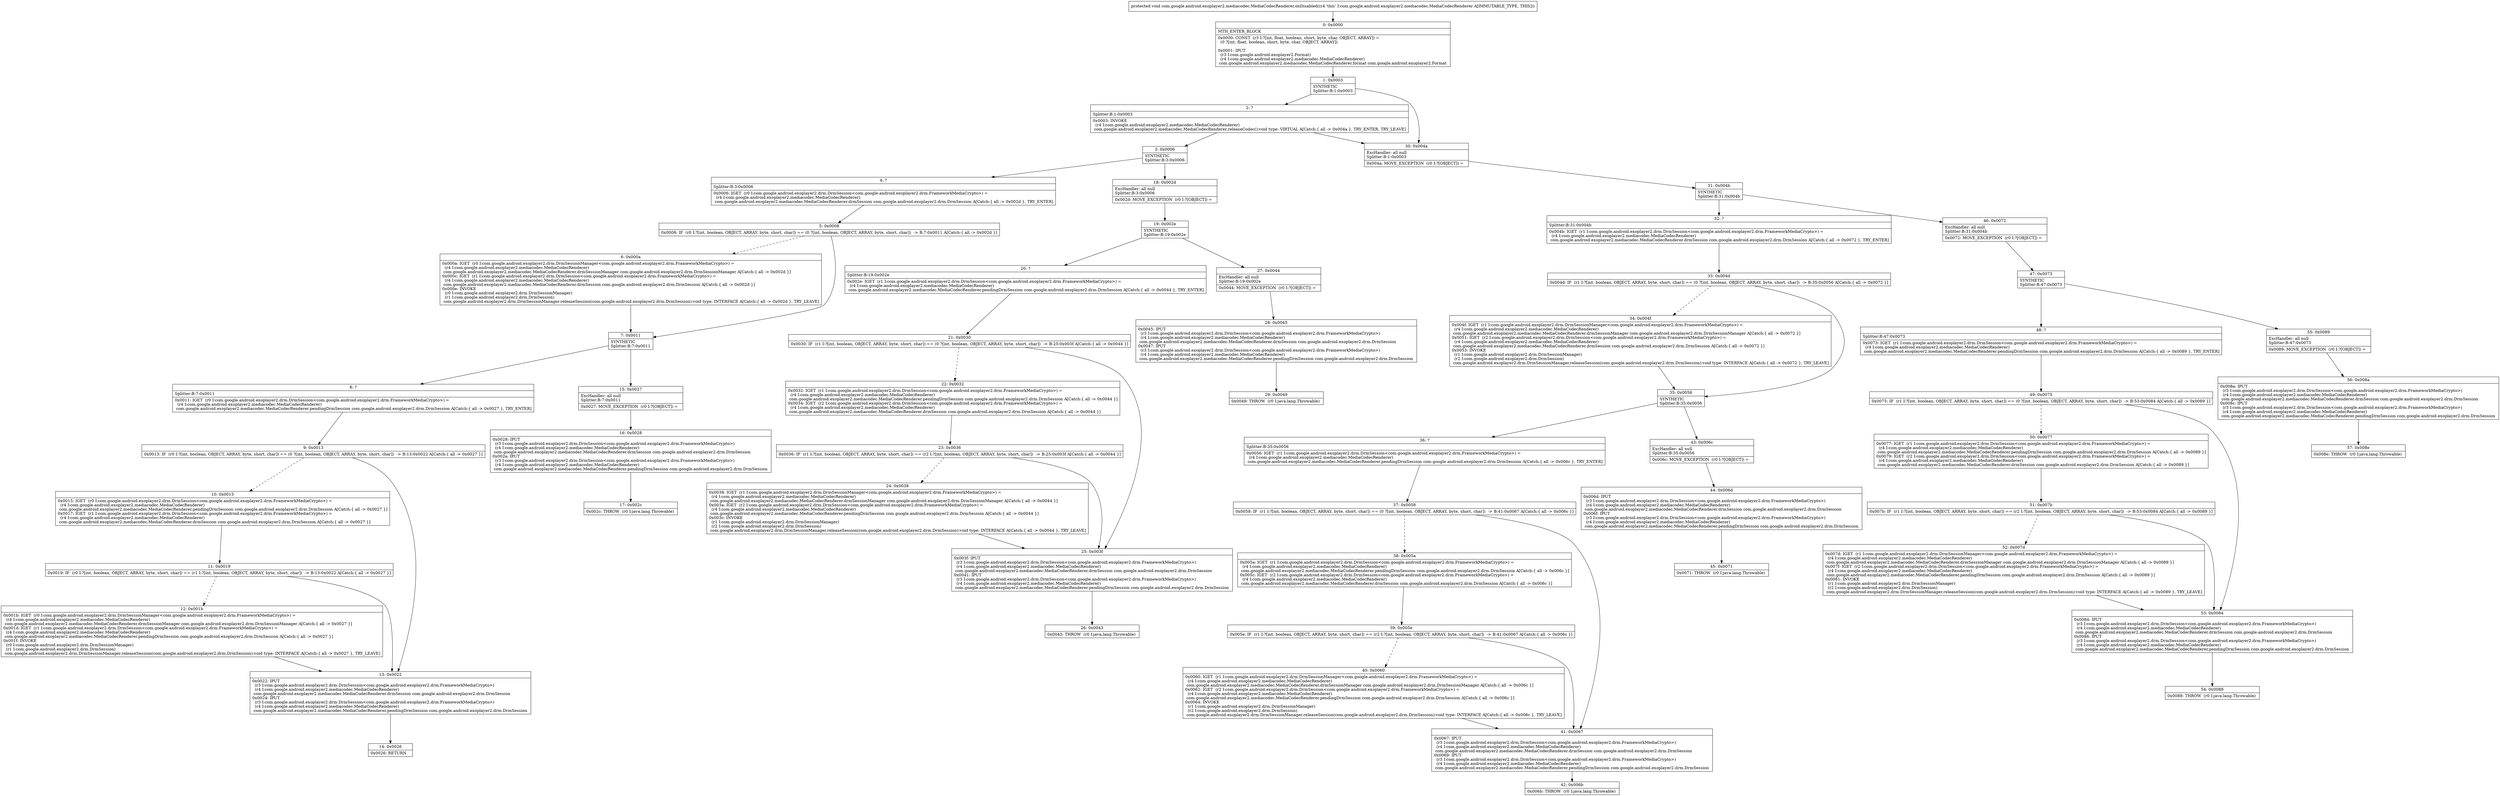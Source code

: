 digraph "CFG forcom.google.android.exoplayer2.mediacodec.MediaCodecRenderer.onDisabled()V" {
Node_0 [shape=record,label="{0\:\ 0x0000|MTH_ENTER_BLOCK\l|0x0000: CONST  (r3 I:?[int, float, boolean, short, byte, char, OBJECT, ARRAY]) = \l  (0 ?[int, float, boolean, short, byte, char, OBJECT, ARRAY])\l \l0x0001: IPUT  \l  (r3 I:com.google.android.exoplayer2.Format)\l  (r4 I:com.google.android.exoplayer2.mediacodec.MediaCodecRenderer)\l com.google.android.exoplayer2.mediacodec.MediaCodecRenderer.format com.google.android.exoplayer2.Format \l}"];
Node_1 [shape=record,label="{1\:\ 0x0003|SYNTHETIC\lSplitter:B:1:0x0003\l}"];
Node_2 [shape=record,label="{2\:\ ?|Splitter:B:1:0x0003\l|0x0003: INVOKE  \l  (r4 I:com.google.android.exoplayer2.mediacodec.MediaCodecRenderer)\l com.google.android.exoplayer2.mediacodec.MediaCodecRenderer.releaseCodec():void type: VIRTUAL A[Catch:\{ all \-\> 0x004a \}, TRY_ENTER, TRY_LEAVE]\l}"];
Node_3 [shape=record,label="{3\:\ 0x0006|SYNTHETIC\lSplitter:B:3:0x0006\l}"];
Node_4 [shape=record,label="{4\:\ ?|Splitter:B:3:0x0006\l|0x0006: IGET  (r0 I:com.google.android.exoplayer2.drm.DrmSession\<com.google.android.exoplayer2.drm.FrameworkMediaCrypto\>) = \l  (r4 I:com.google.android.exoplayer2.mediacodec.MediaCodecRenderer)\l com.google.android.exoplayer2.mediacodec.MediaCodecRenderer.drmSession com.google.android.exoplayer2.drm.DrmSession A[Catch:\{ all \-\> 0x002d \}, TRY_ENTER]\l}"];
Node_5 [shape=record,label="{5\:\ 0x0008|0x0008: IF  (r0 I:?[int, boolean, OBJECT, ARRAY, byte, short, char]) == (0 ?[int, boolean, OBJECT, ARRAY, byte, short, char])  \-\> B:7:0x0011 A[Catch:\{ all \-\> 0x002d \}]\l}"];
Node_6 [shape=record,label="{6\:\ 0x000a|0x000a: IGET  (r0 I:com.google.android.exoplayer2.drm.DrmSessionManager\<com.google.android.exoplayer2.drm.FrameworkMediaCrypto\>) = \l  (r4 I:com.google.android.exoplayer2.mediacodec.MediaCodecRenderer)\l com.google.android.exoplayer2.mediacodec.MediaCodecRenderer.drmSessionManager com.google.android.exoplayer2.drm.DrmSessionManager A[Catch:\{ all \-\> 0x002d \}]\l0x000c: IGET  (r1 I:com.google.android.exoplayer2.drm.DrmSession\<com.google.android.exoplayer2.drm.FrameworkMediaCrypto\>) = \l  (r4 I:com.google.android.exoplayer2.mediacodec.MediaCodecRenderer)\l com.google.android.exoplayer2.mediacodec.MediaCodecRenderer.drmSession com.google.android.exoplayer2.drm.DrmSession A[Catch:\{ all \-\> 0x002d \}]\l0x000e: INVOKE  \l  (r0 I:com.google.android.exoplayer2.drm.DrmSessionManager)\l  (r1 I:com.google.android.exoplayer2.drm.DrmSession)\l com.google.android.exoplayer2.drm.DrmSessionManager.releaseSession(com.google.android.exoplayer2.drm.DrmSession):void type: INTERFACE A[Catch:\{ all \-\> 0x002d \}, TRY_LEAVE]\l}"];
Node_7 [shape=record,label="{7\:\ 0x0011|SYNTHETIC\lSplitter:B:7:0x0011\l}"];
Node_8 [shape=record,label="{8\:\ ?|Splitter:B:7:0x0011\l|0x0011: IGET  (r0 I:com.google.android.exoplayer2.drm.DrmSession\<com.google.android.exoplayer2.drm.FrameworkMediaCrypto\>) = \l  (r4 I:com.google.android.exoplayer2.mediacodec.MediaCodecRenderer)\l com.google.android.exoplayer2.mediacodec.MediaCodecRenderer.pendingDrmSession com.google.android.exoplayer2.drm.DrmSession A[Catch:\{ all \-\> 0x0027 \}, TRY_ENTER]\l}"];
Node_9 [shape=record,label="{9\:\ 0x0013|0x0013: IF  (r0 I:?[int, boolean, OBJECT, ARRAY, byte, short, char]) == (0 ?[int, boolean, OBJECT, ARRAY, byte, short, char])  \-\> B:13:0x0022 A[Catch:\{ all \-\> 0x0027 \}]\l}"];
Node_10 [shape=record,label="{10\:\ 0x0015|0x0015: IGET  (r0 I:com.google.android.exoplayer2.drm.DrmSession\<com.google.android.exoplayer2.drm.FrameworkMediaCrypto\>) = \l  (r4 I:com.google.android.exoplayer2.mediacodec.MediaCodecRenderer)\l com.google.android.exoplayer2.mediacodec.MediaCodecRenderer.pendingDrmSession com.google.android.exoplayer2.drm.DrmSession A[Catch:\{ all \-\> 0x0027 \}]\l0x0017: IGET  (r1 I:com.google.android.exoplayer2.drm.DrmSession\<com.google.android.exoplayer2.drm.FrameworkMediaCrypto\>) = \l  (r4 I:com.google.android.exoplayer2.mediacodec.MediaCodecRenderer)\l com.google.android.exoplayer2.mediacodec.MediaCodecRenderer.drmSession com.google.android.exoplayer2.drm.DrmSession A[Catch:\{ all \-\> 0x0027 \}]\l}"];
Node_11 [shape=record,label="{11\:\ 0x0019|0x0019: IF  (r0 I:?[int, boolean, OBJECT, ARRAY, byte, short, char]) == (r1 I:?[int, boolean, OBJECT, ARRAY, byte, short, char])  \-\> B:13:0x0022 A[Catch:\{ all \-\> 0x0027 \}]\l}"];
Node_12 [shape=record,label="{12\:\ 0x001b|0x001b: IGET  (r0 I:com.google.android.exoplayer2.drm.DrmSessionManager\<com.google.android.exoplayer2.drm.FrameworkMediaCrypto\>) = \l  (r4 I:com.google.android.exoplayer2.mediacodec.MediaCodecRenderer)\l com.google.android.exoplayer2.mediacodec.MediaCodecRenderer.drmSessionManager com.google.android.exoplayer2.drm.DrmSessionManager A[Catch:\{ all \-\> 0x0027 \}]\l0x001d: IGET  (r1 I:com.google.android.exoplayer2.drm.DrmSession\<com.google.android.exoplayer2.drm.FrameworkMediaCrypto\>) = \l  (r4 I:com.google.android.exoplayer2.mediacodec.MediaCodecRenderer)\l com.google.android.exoplayer2.mediacodec.MediaCodecRenderer.pendingDrmSession com.google.android.exoplayer2.drm.DrmSession A[Catch:\{ all \-\> 0x0027 \}]\l0x001f: INVOKE  \l  (r0 I:com.google.android.exoplayer2.drm.DrmSessionManager)\l  (r1 I:com.google.android.exoplayer2.drm.DrmSession)\l com.google.android.exoplayer2.drm.DrmSessionManager.releaseSession(com.google.android.exoplayer2.drm.DrmSession):void type: INTERFACE A[Catch:\{ all \-\> 0x0027 \}, TRY_LEAVE]\l}"];
Node_13 [shape=record,label="{13\:\ 0x0022|0x0022: IPUT  \l  (r3 I:com.google.android.exoplayer2.drm.DrmSession\<com.google.android.exoplayer2.drm.FrameworkMediaCrypto\>)\l  (r4 I:com.google.android.exoplayer2.mediacodec.MediaCodecRenderer)\l com.google.android.exoplayer2.mediacodec.MediaCodecRenderer.drmSession com.google.android.exoplayer2.drm.DrmSession \l0x0024: IPUT  \l  (r3 I:com.google.android.exoplayer2.drm.DrmSession\<com.google.android.exoplayer2.drm.FrameworkMediaCrypto\>)\l  (r4 I:com.google.android.exoplayer2.mediacodec.MediaCodecRenderer)\l com.google.android.exoplayer2.mediacodec.MediaCodecRenderer.pendingDrmSession com.google.android.exoplayer2.drm.DrmSession \l}"];
Node_14 [shape=record,label="{14\:\ 0x0026|0x0026: RETURN   \l}"];
Node_15 [shape=record,label="{15\:\ 0x0027|ExcHandler: all null\lSplitter:B:7:0x0011\l|0x0027: MOVE_EXCEPTION  (r0 I:?[OBJECT]) =  \l}"];
Node_16 [shape=record,label="{16\:\ 0x0028|0x0028: IPUT  \l  (r3 I:com.google.android.exoplayer2.drm.DrmSession\<com.google.android.exoplayer2.drm.FrameworkMediaCrypto\>)\l  (r4 I:com.google.android.exoplayer2.mediacodec.MediaCodecRenderer)\l com.google.android.exoplayer2.mediacodec.MediaCodecRenderer.drmSession com.google.android.exoplayer2.drm.DrmSession \l0x002a: IPUT  \l  (r3 I:com.google.android.exoplayer2.drm.DrmSession\<com.google.android.exoplayer2.drm.FrameworkMediaCrypto\>)\l  (r4 I:com.google.android.exoplayer2.mediacodec.MediaCodecRenderer)\l com.google.android.exoplayer2.mediacodec.MediaCodecRenderer.pendingDrmSession com.google.android.exoplayer2.drm.DrmSession \l}"];
Node_17 [shape=record,label="{17\:\ 0x002c|0x002c: THROW  (r0 I:java.lang.Throwable) \l}"];
Node_18 [shape=record,label="{18\:\ 0x002d|ExcHandler: all null\lSplitter:B:3:0x0006\l|0x002d: MOVE_EXCEPTION  (r0 I:?[OBJECT]) =  \l}"];
Node_19 [shape=record,label="{19\:\ 0x002e|SYNTHETIC\lSplitter:B:19:0x002e\l}"];
Node_20 [shape=record,label="{20\:\ ?|Splitter:B:19:0x002e\l|0x002e: IGET  (r1 I:com.google.android.exoplayer2.drm.DrmSession\<com.google.android.exoplayer2.drm.FrameworkMediaCrypto\>) = \l  (r4 I:com.google.android.exoplayer2.mediacodec.MediaCodecRenderer)\l com.google.android.exoplayer2.mediacodec.MediaCodecRenderer.pendingDrmSession com.google.android.exoplayer2.drm.DrmSession A[Catch:\{ all \-\> 0x0044 \}, TRY_ENTER]\l}"];
Node_21 [shape=record,label="{21\:\ 0x0030|0x0030: IF  (r1 I:?[int, boolean, OBJECT, ARRAY, byte, short, char]) == (0 ?[int, boolean, OBJECT, ARRAY, byte, short, char])  \-\> B:25:0x003f A[Catch:\{ all \-\> 0x0044 \}]\l}"];
Node_22 [shape=record,label="{22\:\ 0x0032|0x0032: IGET  (r1 I:com.google.android.exoplayer2.drm.DrmSession\<com.google.android.exoplayer2.drm.FrameworkMediaCrypto\>) = \l  (r4 I:com.google.android.exoplayer2.mediacodec.MediaCodecRenderer)\l com.google.android.exoplayer2.mediacodec.MediaCodecRenderer.pendingDrmSession com.google.android.exoplayer2.drm.DrmSession A[Catch:\{ all \-\> 0x0044 \}]\l0x0034: IGET  (r2 I:com.google.android.exoplayer2.drm.DrmSession\<com.google.android.exoplayer2.drm.FrameworkMediaCrypto\>) = \l  (r4 I:com.google.android.exoplayer2.mediacodec.MediaCodecRenderer)\l com.google.android.exoplayer2.mediacodec.MediaCodecRenderer.drmSession com.google.android.exoplayer2.drm.DrmSession A[Catch:\{ all \-\> 0x0044 \}]\l}"];
Node_23 [shape=record,label="{23\:\ 0x0036|0x0036: IF  (r1 I:?[int, boolean, OBJECT, ARRAY, byte, short, char]) == (r2 I:?[int, boolean, OBJECT, ARRAY, byte, short, char])  \-\> B:25:0x003f A[Catch:\{ all \-\> 0x0044 \}]\l}"];
Node_24 [shape=record,label="{24\:\ 0x0038|0x0038: IGET  (r1 I:com.google.android.exoplayer2.drm.DrmSessionManager\<com.google.android.exoplayer2.drm.FrameworkMediaCrypto\>) = \l  (r4 I:com.google.android.exoplayer2.mediacodec.MediaCodecRenderer)\l com.google.android.exoplayer2.mediacodec.MediaCodecRenderer.drmSessionManager com.google.android.exoplayer2.drm.DrmSessionManager A[Catch:\{ all \-\> 0x0044 \}]\l0x003a: IGET  (r2 I:com.google.android.exoplayer2.drm.DrmSession\<com.google.android.exoplayer2.drm.FrameworkMediaCrypto\>) = \l  (r4 I:com.google.android.exoplayer2.mediacodec.MediaCodecRenderer)\l com.google.android.exoplayer2.mediacodec.MediaCodecRenderer.pendingDrmSession com.google.android.exoplayer2.drm.DrmSession A[Catch:\{ all \-\> 0x0044 \}]\l0x003c: INVOKE  \l  (r1 I:com.google.android.exoplayer2.drm.DrmSessionManager)\l  (r2 I:com.google.android.exoplayer2.drm.DrmSession)\l com.google.android.exoplayer2.drm.DrmSessionManager.releaseSession(com.google.android.exoplayer2.drm.DrmSession):void type: INTERFACE A[Catch:\{ all \-\> 0x0044 \}, TRY_LEAVE]\l}"];
Node_25 [shape=record,label="{25\:\ 0x003f|0x003f: IPUT  \l  (r3 I:com.google.android.exoplayer2.drm.DrmSession\<com.google.android.exoplayer2.drm.FrameworkMediaCrypto\>)\l  (r4 I:com.google.android.exoplayer2.mediacodec.MediaCodecRenderer)\l com.google.android.exoplayer2.mediacodec.MediaCodecRenderer.drmSession com.google.android.exoplayer2.drm.DrmSession \l0x0041: IPUT  \l  (r3 I:com.google.android.exoplayer2.drm.DrmSession\<com.google.android.exoplayer2.drm.FrameworkMediaCrypto\>)\l  (r4 I:com.google.android.exoplayer2.mediacodec.MediaCodecRenderer)\l com.google.android.exoplayer2.mediacodec.MediaCodecRenderer.pendingDrmSession com.google.android.exoplayer2.drm.DrmSession \l}"];
Node_26 [shape=record,label="{26\:\ 0x0043|0x0043: THROW  (r0 I:java.lang.Throwable) \l}"];
Node_27 [shape=record,label="{27\:\ 0x0044|ExcHandler: all null\lSplitter:B:19:0x002e\l|0x0044: MOVE_EXCEPTION  (r0 I:?[OBJECT]) =  \l}"];
Node_28 [shape=record,label="{28\:\ 0x0045|0x0045: IPUT  \l  (r3 I:com.google.android.exoplayer2.drm.DrmSession\<com.google.android.exoplayer2.drm.FrameworkMediaCrypto\>)\l  (r4 I:com.google.android.exoplayer2.mediacodec.MediaCodecRenderer)\l com.google.android.exoplayer2.mediacodec.MediaCodecRenderer.drmSession com.google.android.exoplayer2.drm.DrmSession \l0x0047: IPUT  \l  (r3 I:com.google.android.exoplayer2.drm.DrmSession\<com.google.android.exoplayer2.drm.FrameworkMediaCrypto\>)\l  (r4 I:com.google.android.exoplayer2.mediacodec.MediaCodecRenderer)\l com.google.android.exoplayer2.mediacodec.MediaCodecRenderer.pendingDrmSession com.google.android.exoplayer2.drm.DrmSession \l}"];
Node_29 [shape=record,label="{29\:\ 0x0049|0x0049: THROW  (r0 I:java.lang.Throwable) \l}"];
Node_30 [shape=record,label="{30\:\ 0x004a|ExcHandler: all null\lSplitter:B:1:0x0003\l|0x004a: MOVE_EXCEPTION  (r0 I:?[OBJECT]) =  \l}"];
Node_31 [shape=record,label="{31\:\ 0x004b|SYNTHETIC\lSplitter:B:31:0x004b\l}"];
Node_32 [shape=record,label="{32\:\ ?|Splitter:B:31:0x004b\l|0x004b: IGET  (r1 I:com.google.android.exoplayer2.drm.DrmSession\<com.google.android.exoplayer2.drm.FrameworkMediaCrypto\>) = \l  (r4 I:com.google.android.exoplayer2.mediacodec.MediaCodecRenderer)\l com.google.android.exoplayer2.mediacodec.MediaCodecRenderer.drmSession com.google.android.exoplayer2.drm.DrmSession A[Catch:\{ all \-\> 0x0072 \}, TRY_ENTER]\l}"];
Node_33 [shape=record,label="{33\:\ 0x004d|0x004d: IF  (r1 I:?[int, boolean, OBJECT, ARRAY, byte, short, char]) == (0 ?[int, boolean, OBJECT, ARRAY, byte, short, char])  \-\> B:35:0x0056 A[Catch:\{ all \-\> 0x0072 \}]\l}"];
Node_34 [shape=record,label="{34\:\ 0x004f|0x004f: IGET  (r1 I:com.google.android.exoplayer2.drm.DrmSessionManager\<com.google.android.exoplayer2.drm.FrameworkMediaCrypto\>) = \l  (r4 I:com.google.android.exoplayer2.mediacodec.MediaCodecRenderer)\l com.google.android.exoplayer2.mediacodec.MediaCodecRenderer.drmSessionManager com.google.android.exoplayer2.drm.DrmSessionManager A[Catch:\{ all \-\> 0x0072 \}]\l0x0051: IGET  (r2 I:com.google.android.exoplayer2.drm.DrmSession\<com.google.android.exoplayer2.drm.FrameworkMediaCrypto\>) = \l  (r4 I:com.google.android.exoplayer2.mediacodec.MediaCodecRenderer)\l com.google.android.exoplayer2.mediacodec.MediaCodecRenderer.drmSession com.google.android.exoplayer2.drm.DrmSession A[Catch:\{ all \-\> 0x0072 \}]\l0x0053: INVOKE  \l  (r1 I:com.google.android.exoplayer2.drm.DrmSessionManager)\l  (r2 I:com.google.android.exoplayer2.drm.DrmSession)\l com.google.android.exoplayer2.drm.DrmSessionManager.releaseSession(com.google.android.exoplayer2.drm.DrmSession):void type: INTERFACE A[Catch:\{ all \-\> 0x0072 \}, TRY_LEAVE]\l}"];
Node_35 [shape=record,label="{35\:\ 0x0056|SYNTHETIC\lSplitter:B:35:0x0056\l}"];
Node_36 [shape=record,label="{36\:\ ?|Splitter:B:35:0x0056\l|0x0056: IGET  (r1 I:com.google.android.exoplayer2.drm.DrmSession\<com.google.android.exoplayer2.drm.FrameworkMediaCrypto\>) = \l  (r4 I:com.google.android.exoplayer2.mediacodec.MediaCodecRenderer)\l com.google.android.exoplayer2.mediacodec.MediaCodecRenderer.pendingDrmSession com.google.android.exoplayer2.drm.DrmSession A[Catch:\{ all \-\> 0x006c \}, TRY_ENTER]\l}"];
Node_37 [shape=record,label="{37\:\ 0x0058|0x0058: IF  (r1 I:?[int, boolean, OBJECT, ARRAY, byte, short, char]) == (0 ?[int, boolean, OBJECT, ARRAY, byte, short, char])  \-\> B:41:0x0067 A[Catch:\{ all \-\> 0x006c \}]\l}"];
Node_38 [shape=record,label="{38\:\ 0x005a|0x005a: IGET  (r1 I:com.google.android.exoplayer2.drm.DrmSession\<com.google.android.exoplayer2.drm.FrameworkMediaCrypto\>) = \l  (r4 I:com.google.android.exoplayer2.mediacodec.MediaCodecRenderer)\l com.google.android.exoplayer2.mediacodec.MediaCodecRenderer.pendingDrmSession com.google.android.exoplayer2.drm.DrmSession A[Catch:\{ all \-\> 0x006c \}]\l0x005c: IGET  (r2 I:com.google.android.exoplayer2.drm.DrmSession\<com.google.android.exoplayer2.drm.FrameworkMediaCrypto\>) = \l  (r4 I:com.google.android.exoplayer2.mediacodec.MediaCodecRenderer)\l com.google.android.exoplayer2.mediacodec.MediaCodecRenderer.drmSession com.google.android.exoplayer2.drm.DrmSession A[Catch:\{ all \-\> 0x006c \}]\l}"];
Node_39 [shape=record,label="{39\:\ 0x005e|0x005e: IF  (r1 I:?[int, boolean, OBJECT, ARRAY, byte, short, char]) == (r2 I:?[int, boolean, OBJECT, ARRAY, byte, short, char])  \-\> B:41:0x0067 A[Catch:\{ all \-\> 0x006c \}]\l}"];
Node_40 [shape=record,label="{40\:\ 0x0060|0x0060: IGET  (r1 I:com.google.android.exoplayer2.drm.DrmSessionManager\<com.google.android.exoplayer2.drm.FrameworkMediaCrypto\>) = \l  (r4 I:com.google.android.exoplayer2.mediacodec.MediaCodecRenderer)\l com.google.android.exoplayer2.mediacodec.MediaCodecRenderer.drmSessionManager com.google.android.exoplayer2.drm.DrmSessionManager A[Catch:\{ all \-\> 0x006c \}]\l0x0062: IGET  (r2 I:com.google.android.exoplayer2.drm.DrmSession\<com.google.android.exoplayer2.drm.FrameworkMediaCrypto\>) = \l  (r4 I:com.google.android.exoplayer2.mediacodec.MediaCodecRenderer)\l com.google.android.exoplayer2.mediacodec.MediaCodecRenderer.pendingDrmSession com.google.android.exoplayer2.drm.DrmSession A[Catch:\{ all \-\> 0x006c \}]\l0x0064: INVOKE  \l  (r1 I:com.google.android.exoplayer2.drm.DrmSessionManager)\l  (r2 I:com.google.android.exoplayer2.drm.DrmSession)\l com.google.android.exoplayer2.drm.DrmSessionManager.releaseSession(com.google.android.exoplayer2.drm.DrmSession):void type: INTERFACE A[Catch:\{ all \-\> 0x006c \}, TRY_LEAVE]\l}"];
Node_41 [shape=record,label="{41\:\ 0x0067|0x0067: IPUT  \l  (r3 I:com.google.android.exoplayer2.drm.DrmSession\<com.google.android.exoplayer2.drm.FrameworkMediaCrypto\>)\l  (r4 I:com.google.android.exoplayer2.mediacodec.MediaCodecRenderer)\l com.google.android.exoplayer2.mediacodec.MediaCodecRenderer.drmSession com.google.android.exoplayer2.drm.DrmSession \l0x0069: IPUT  \l  (r3 I:com.google.android.exoplayer2.drm.DrmSession\<com.google.android.exoplayer2.drm.FrameworkMediaCrypto\>)\l  (r4 I:com.google.android.exoplayer2.mediacodec.MediaCodecRenderer)\l com.google.android.exoplayer2.mediacodec.MediaCodecRenderer.pendingDrmSession com.google.android.exoplayer2.drm.DrmSession \l}"];
Node_42 [shape=record,label="{42\:\ 0x006b|0x006b: THROW  (r0 I:java.lang.Throwable) \l}"];
Node_43 [shape=record,label="{43\:\ 0x006c|ExcHandler: all null\lSplitter:B:35:0x0056\l|0x006c: MOVE_EXCEPTION  (r0 I:?[OBJECT]) =  \l}"];
Node_44 [shape=record,label="{44\:\ 0x006d|0x006d: IPUT  \l  (r3 I:com.google.android.exoplayer2.drm.DrmSession\<com.google.android.exoplayer2.drm.FrameworkMediaCrypto\>)\l  (r4 I:com.google.android.exoplayer2.mediacodec.MediaCodecRenderer)\l com.google.android.exoplayer2.mediacodec.MediaCodecRenderer.drmSession com.google.android.exoplayer2.drm.DrmSession \l0x006f: IPUT  \l  (r3 I:com.google.android.exoplayer2.drm.DrmSession\<com.google.android.exoplayer2.drm.FrameworkMediaCrypto\>)\l  (r4 I:com.google.android.exoplayer2.mediacodec.MediaCodecRenderer)\l com.google.android.exoplayer2.mediacodec.MediaCodecRenderer.pendingDrmSession com.google.android.exoplayer2.drm.DrmSession \l}"];
Node_45 [shape=record,label="{45\:\ 0x0071|0x0071: THROW  (r0 I:java.lang.Throwable) \l}"];
Node_46 [shape=record,label="{46\:\ 0x0072|ExcHandler: all null\lSplitter:B:31:0x004b\l|0x0072: MOVE_EXCEPTION  (r0 I:?[OBJECT]) =  \l}"];
Node_47 [shape=record,label="{47\:\ 0x0073|SYNTHETIC\lSplitter:B:47:0x0073\l}"];
Node_48 [shape=record,label="{48\:\ ?|Splitter:B:47:0x0073\l|0x0073: IGET  (r1 I:com.google.android.exoplayer2.drm.DrmSession\<com.google.android.exoplayer2.drm.FrameworkMediaCrypto\>) = \l  (r4 I:com.google.android.exoplayer2.mediacodec.MediaCodecRenderer)\l com.google.android.exoplayer2.mediacodec.MediaCodecRenderer.pendingDrmSession com.google.android.exoplayer2.drm.DrmSession A[Catch:\{ all \-\> 0x0089 \}, TRY_ENTER]\l}"];
Node_49 [shape=record,label="{49\:\ 0x0075|0x0075: IF  (r1 I:?[int, boolean, OBJECT, ARRAY, byte, short, char]) == (0 ?[int, boolean, OBJECT, ARRAY, byte, short, char])  \-\> B:53:0x0084 A[Catch:\{ all \-\> 0x0089 \}]\l}"];
Node_50 [shape=record,label="{50\:\ 0x0077|0x0077: IGET  (r1 I:com.google.android.exoplayer2.drm.DrmSession\<com.google.android.exoplayer2.drm.FrameworkMediaCrypto\>) = \l  (r4 I:com.google.android.exoplayer2.mediacodec.MediaCodecRenderer)\l com.google.android.exoplayer2.mediacodec.MediaCodecRenderer.pendingDrmSession com.google.android.exoplayer2.drm.DrmSession A[Catch:\{ all \-\> 0x0089 \}]\l0x0079: IGET  (r2 I:com.google.android.exoplayer2.drm.DrmSession\<com.google.android.exoplayer2.drm.FrameworkMediaCrypto\>) = \l  (r4 I:com.google.android.exoplayer2.mediacodec.MediaCodecRenderer)\l com.google.android.exoplayer2.mediacodec.MediaCodecRenderer.drmSession com.google.android.exoplayer2.drm.DrmSession A[Catch:\{ all \-\> 0x0089 \}]\l}"];
Node_51 [shape=record,label="{51\:\ 0x007b|0x007b: IF  (r1 I:?[int, boolean, OBJECT, ARRAY, byte, short, char]) == (r2 I:?[int, boolean, OBJECT, ARRAY, byte, short, char])  \-\> B:53:0x0084 A[Catch:\{ all \-\> 0x0089 \}]\l}"];
Node_52 [shape=record,label="{52\:\ 0x007d|0x007d: IGET  (r1 I:com.google.android.exoplayer2.drm.DrmSessionManager\<com.google.android.exoplayer2.drm.FrameworkMediaCrypto\>) = \l  (r4 I:com.google.android.exoplayer2.mediacodec.MediaCodecRenderer)\l com.google.android.exoplayer2.mediacodec.MediaCodecRenderer.drmSessionManager com.google.android.exoplayer2.drm.DrmSessionManager A[Catch:\{ all \-\> 0x0089 \}]\l0x007f: IGET  (r2 I:com.google.android.exoplayer2.drm.DrmSession\<com.google.android.exoplayer2.drm.FrameworkMediaCrypto\>) = \l  (r4 I:com.google.android.exoplayer2.mediacodec.MediaCodecRenderer)\l com.google.android.exoplayer2.mediacodec.MediaCodecRenderer.pendingDrmSession com.google.android.exoplayer2.drm.DrmSession A[Catch:\{ all \-\> 0x0089 \}]\l0x0081: INVOKE  \l  (r1 I:com.google.android.exoplayer2.drm.DrmSessionManager)\l  (r2 I:com.google.android.exoplayer2.drm.DrmSession)\l com.google.android.exoplayer2.drm.DrmSessionManager.releaseSession(com.google.android.exoplayer2.drm.DrmSession):void type: INTERFACE A[Catch:\{ all \-\> 0x0089 \}, TRY_LEAVE]\l}"];
Node_53 [shape=record,label="{53\:\ 0x0084|0x0084: IPUT  \l  (r3 I:com.google.android.exoplayer2.drm.DrmSession\<com.google.android.exoplayer2.drm.FrameworkMediaCrypto\>)\l  (r4 I:com.google.android.exoplayer2.mediacodec.MediaCodecRenderer)\l com.google.android.exoplayer2.mediacodec.MediaCodecRenderer.drmSession com.google.android.exoplayer2.drm.DrmSession \l0x0086: IPUT  \l  (r3 I:com.google.android.exoplayer2.drm.DrmSession\<com.google.android.exoplayer2.drm.FrameworkMediaCrypto\>)\l  (r4 I:com.google.android.exoplayer2.mediacodec.MediaCodecRenderer)\l com.google.android.exoplayer2.mediacodec.MediaCodecRenderer.pendingDrmSession com.google.android.exoplayer2.drm.DrmSession \l}"];
Node_54 [shape=record,label="{54\:\ 0x0088|0x0088: THROW  (r0 I:java.lang.Throwable) \l}"];
Node_55 [shape=record,label="{55\:\ 0x0089|ExcHandler: all null\lSplitter:B:47:0x0073\l|0x0089: MOVE_EXCEPTION  (r0 I:?[OBJECT]) =  \l}"];
Node_56 [shape=record,label="{56\:\ 0x008a|0x008a: IPUT  \l  (r3 I:com.google.android.exoplayer2.drm.DrmSession\<com.google.android.exoplayer2.drm.FrameworkMediaCrypto\>)\l  (r4 I:com.google.android.exoplayer2.mediacodec.MediaCodecRenderer)\l com.google.android.exoplayer2.mediacodec.MediaCodecRenderer.drmSession com.google.android.exoplayer2.drm.DrmSession \l0x008c: IPUT  \l  (r3 I:com.google.android.exoplayer2.drm.DrmSession\<com.google.android.exoplayer2.drm.FrameworkMediaCrypto\>)\l  (r4 I:com.google.android.exoplayer2.mediacodec.MediaCodecRenderer)\l com.google.android.exoplayer2.mediacodec.MediaCodecRenderer.pendingDrmSession com.google.android.exoplayer2.drm.DrmSession \l}"];
Node_57 [shape=record,label="{57\:\ 0x008e|0x008e: THROW  (r0 I:java.lang.Throwable) \l}"];
MethodNode[shape=record,label="{protected void com.google.android.exoplayer2.mediacodec.MediaCodecRenderer.onDisabled((r4 'this' I:com.google.android.exoplayer2.mediacodec.MediaCodecRenderer A[IMMUTABLE_TYPE, THIS])) }"];
MethodNode -> Node_0;
Node_0 -> Node_1;
Node_1 -> Node_2;
Node_1 -> Node_30;
Node_2 -> Node_3;
Node_2 -> Node_30;
Node_3 -> Node_4;
Node_3 -> Node_18;
Node_4 -> Node_5;
Node_5 -> Node_6[style=dashed];
Node_5 -> Node_7;
Node_6 -> Node_7;
Node_7 -> Node_8;
Node_7 -> Node_15;
Node_8 -> Node_9;
Node_9 -> Node_10[style=dashed];
Node_9 -> Node_13;
Node_10 -> Node_11;
Node_11 -> Node_12[style=dashed];
Node_11 -> Node_13;
Node_12 -> Node_13;
Node_13 -> Node_14;
Node_15 -> Node_16;
Node_16 -> Node_17;
Node_18 -> Node_19;
Node_19 -> Node_20;
Node_19 -> Node_27;
Node_20 -> Node_21;
Node_21 -> Node_22[style=dashed];
Node_21 -> Node_25;
Node_22 -> Node_23;
Node_23 -> Node_24[style=dashed];
Node_23 -> Node_25;
Node_24 -> Node_25;
Node_25 -> Node_26;
Node_27 -> Node_28;
Node_28 -> Node_29;
Node_30 -> Node_31;
Node_31 -> Node_32;
Node_31 -> Node_46;
Node_32 -> Node_33;
Node_33 -> Node_34[style=dashed];
Node_33 -> Node_35;
Node_34 -> Node_35;
Node_35 -> Node_36;
Node_35 -> Node_43;
Node_36 -> Node_37;
Node_37 -> Node_38[style=dashed];
Node_37 -> Node_41;
Node_38 -> Node_39;
Node_39 -> Node_40[style=dashed];
Node_39 -> Node_41;
Node_40 -> Node_41;
Node_41 -> Node_42;
Node_43 -> Node_44;
Node_44 -> Node_45;
Node_46 -> Node_47;
Node_47 -> Node_48;
Node_47 -> Node_55;
Node_48 -> Node_49;
Node_49 -> Node_50[style=dashed];
Node_49 -> Node_53;
Node_50 -> Node_51;
Node_51 -> Node_52[style=dashed];
Node_51 -> Node_53;
Node_52 -> Node_53;
Node_53 -> Node_54;
Node_55 -> Node_56;
Node_56 -> Node_57;
}

